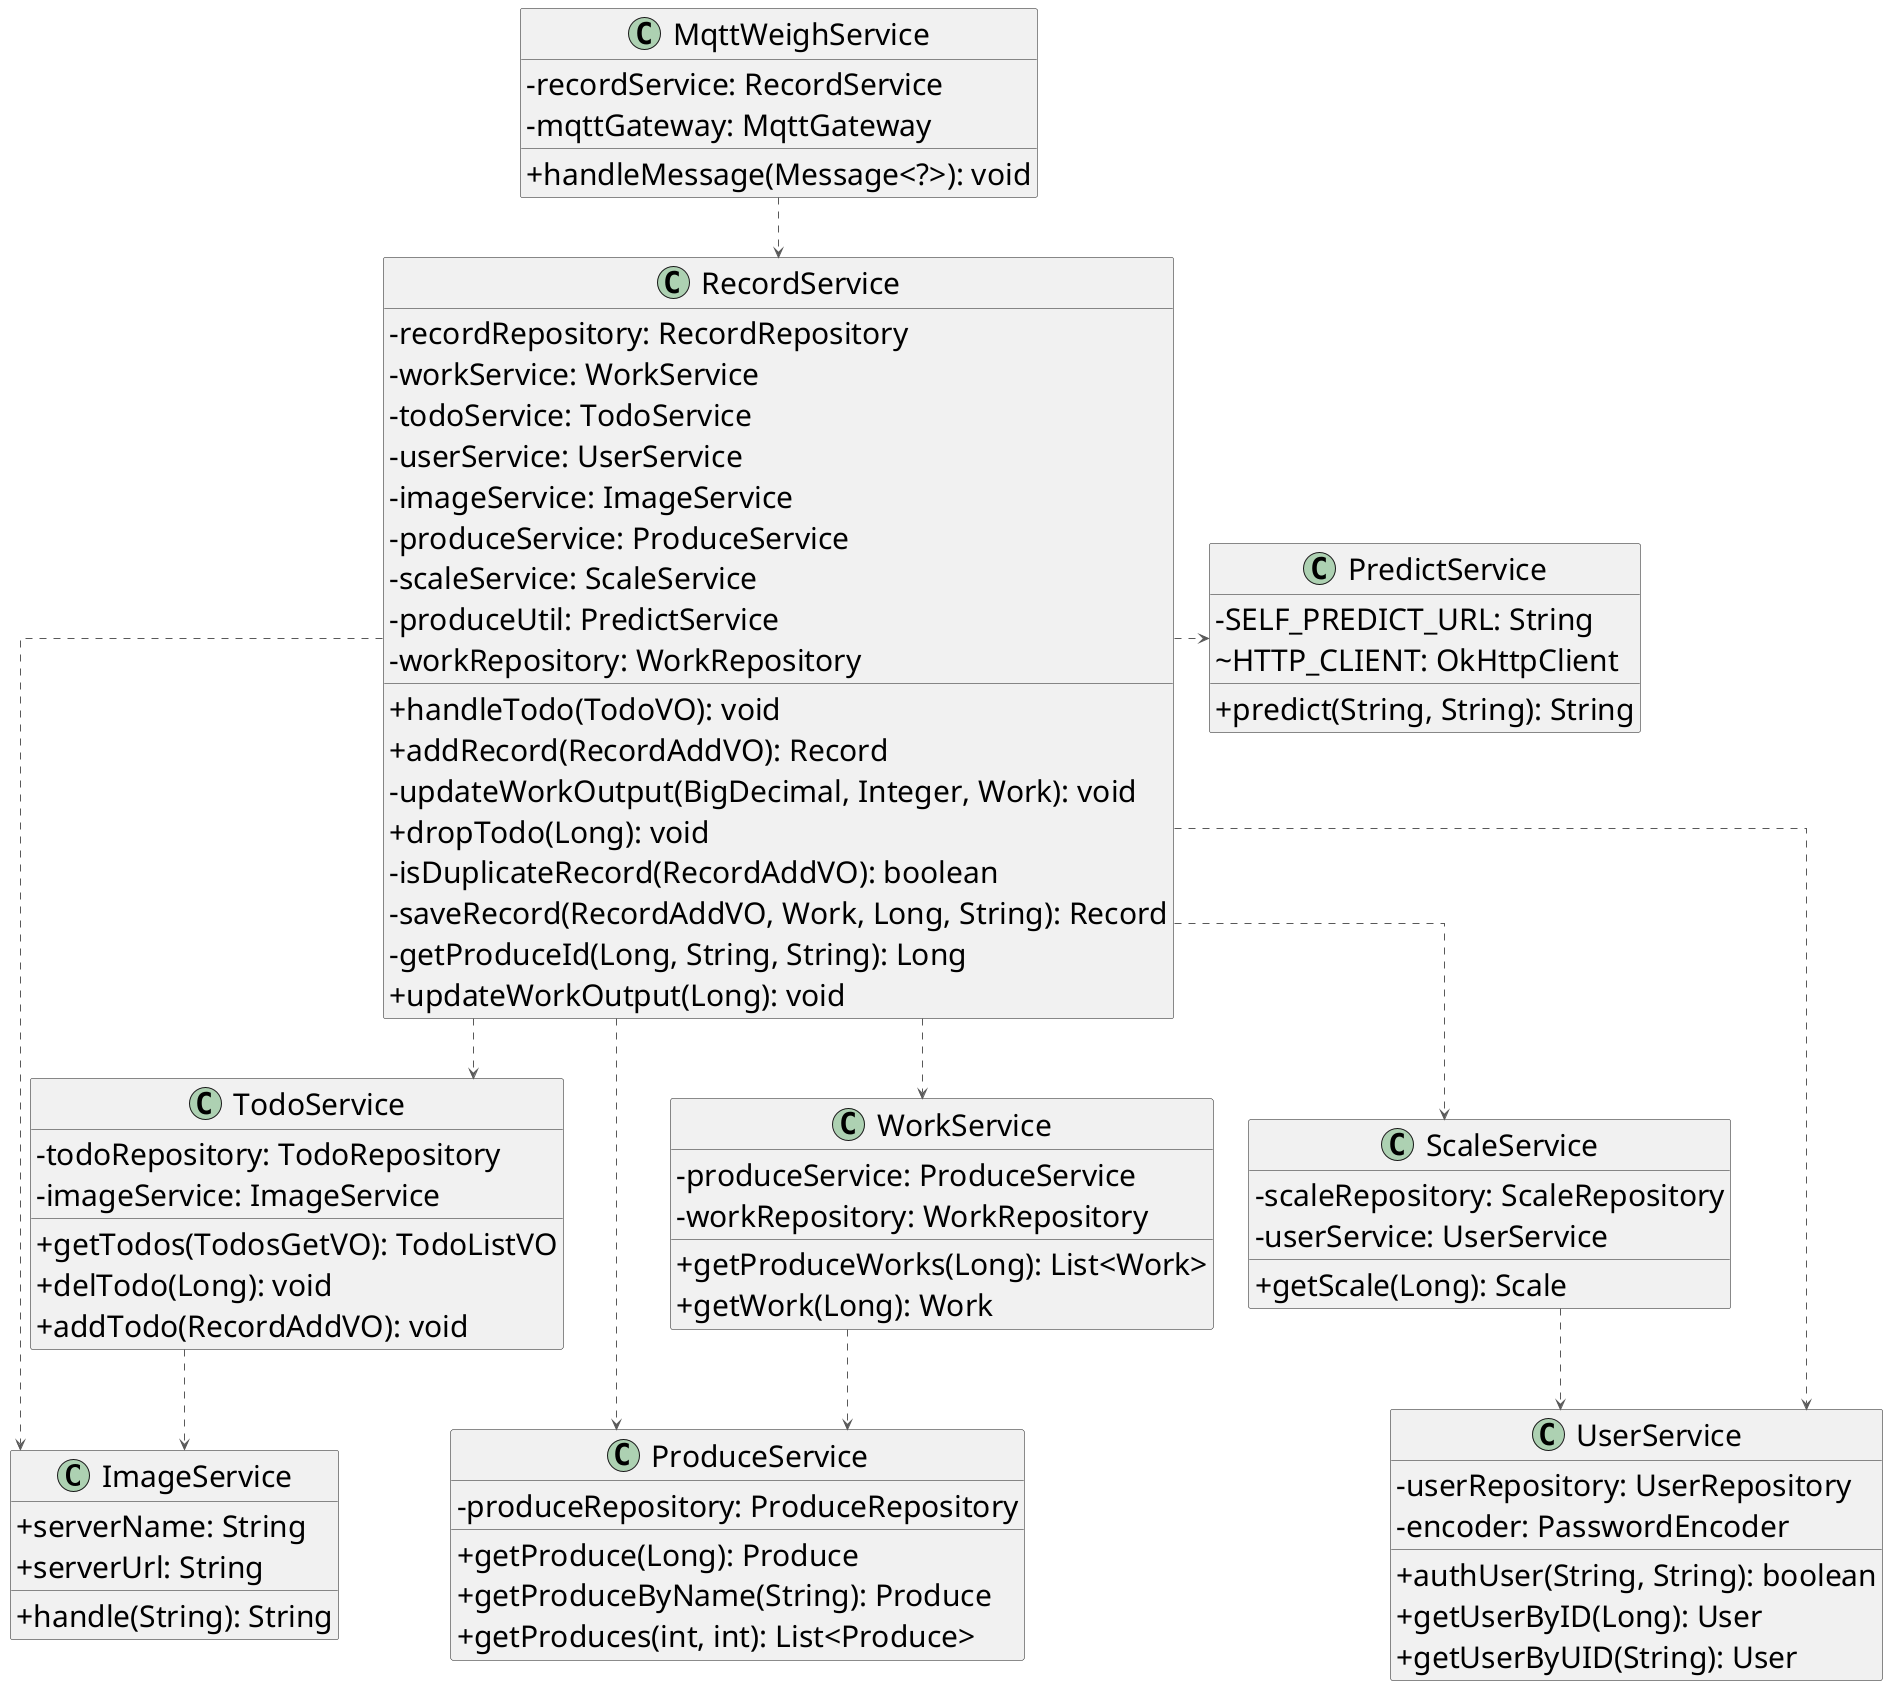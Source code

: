 @startuml

top to bottom direction
skinparam linetype ortho
skinparam classAttributeIconSize 0
skinparam defaultFontSize 30

class ImageService {
  + serverName: String
  + serverUrl: String
  + handle(String): String
}
class MqttWeighService {
  - recordService: RecordService
  - mqttGateway: MqttGateway
  + handleMessage(Message<?>): void
}
class PredictService {
  - SELF_PREDICT_URL: String
  ~ HTTP_CLIENT: OkHttpClient
  + predict(String, String): String
}
class ProduceService {
  - produceRepository: ProduceRepository
  + getProduce(Long): Produce
  + getProduceByName(String): Produce
  + getProduces(int, int): List<Produce>
}
class RecordService {
  - recordRepository: RecordRepository
  - workService: WorkService
  - todoService: TodoService
  - userService: UserService
  - imageService: ImageService
  - produceService: ProduceService
  - scaleService: ScaleService
  - produceUtil: PredictService
  - workRepository: WorkRepository
  + handleTodo(TodoVO): void
  + addRecord(RecordAddVO): Record
  - updateWorkOutput(BigDecimal, Integer, Work): void
  + dropTodo(Long): void
  - isDuplicateRecord(RecordAddVO): boolean
  - saveRecord(RecordAddVO, Work, Long, String): Record
  - getProduceId(Long, String, String): Long
  + updateWorkOutput(Long): void
}
class ScaleService {
  - scaleRepository: ScaleRepository
  - userService: UserService
  + getScale(Long): Scale
}
class TodoService {
  - todoRepository: TodoRepository
  - imageService: ImageService
  + getTodos(TodosGetVO): TodoListVO
  + delTodo(Long): void
  + addTodo(RecordAddVO): void
}
class UserService {
  ' - authenticationManager: AuthenticationManager
  - userRepository: UserRepository
  - encoder: PasswordEncoder
  + authUser(String, String): boolean
  ' + loadUserByUsername(String): UserDetails
  + getUserByID(Long): User
  + getUserByUID(String): User
}
class WorkService {
  - produceService: ProduceService
  - workRepository: WorkRepository
  + getProduceWorks(Long): List<Work>
  + getWork(Long): Work
}

MqttWeighService  -[#595959,dashed]->  RecordService    
RecordService     -[#595959,dashed]->  ImageService     
RecordService     -[#595959,dashed]>  PredictService   
RecordService     -[#595959,dashed]->  ProduceService   
RecordService     -[#595959,dashed]->  ScaleService     
RecordService     -[#595959,dashed]->  TodoService      
RecordService     -[#595959,dashed]->  UserService      
RecordService     -[#595959,dashed]->  WorkService      
ScaleService      -[#595959,dashed]->  UserService      
TodoService       -[#595959,dashed]->  ImageService     
WorkService       -[#595959,dashed]->  ProduceService   
@enduml
